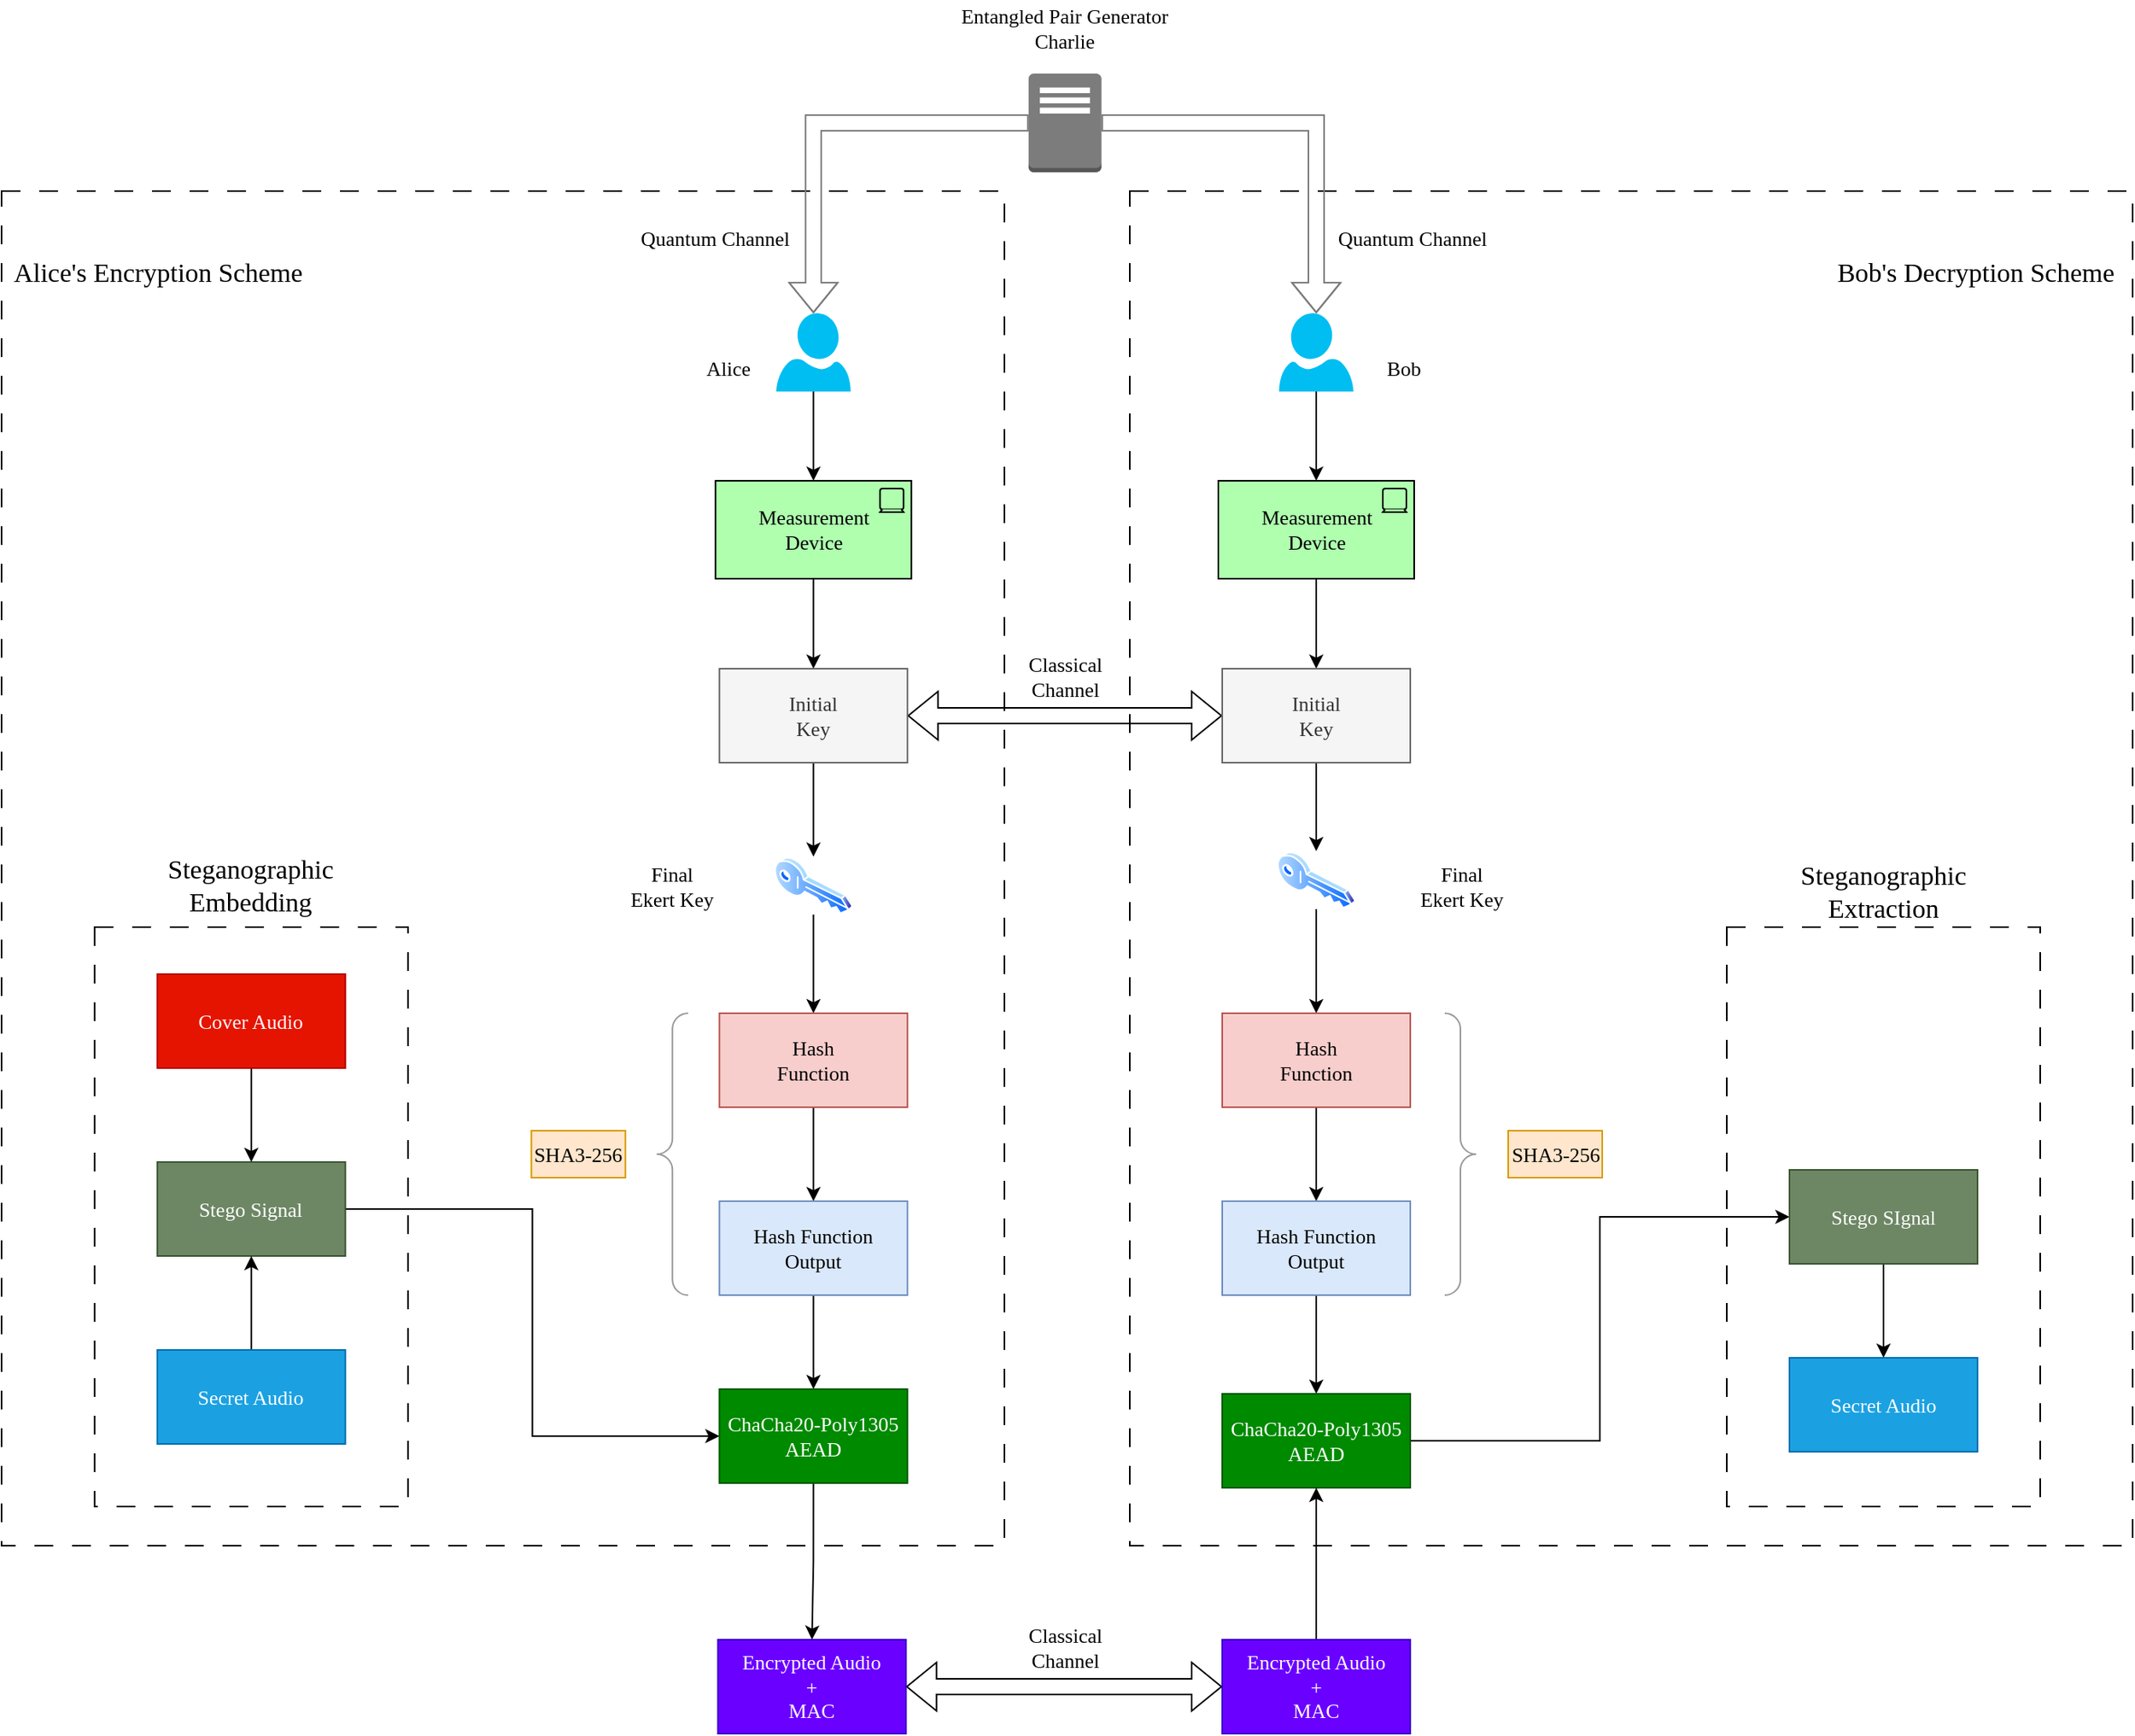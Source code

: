 <mxfile version="26.0.9">
  <diagram id="mYwRD6F5yT-oYAHjkwRA" name="Page-1">
    <mxGraphModel dx="1075" dy="620" grid="0" gridSize="10" guides="1" tooltips="1" connect="1" arrows="1" fold="1" page="1" pageScale="1" pageWidth="1920" pageHeight="1200" background="none" math="0" shadow="0">
      <root>
        <mxCell id="0" />
        <mxCell id="1" parent="0" />
        <mxCell id="hnJIqd8Gy56-IMKKV3Y0-78" value="" style="rounded=0;whiteSpace=wrap;html=1;fillColor=none;dashed=1;dashPattern=12 12;fontFamily=Computer Modern Serif;fontSource=https%3A%2F%2Fgithub.com%2FManza12%2FFonts%2Fblob%2Fmaster%2FSerif%2Fcmunrm.woff;fontSize=13;" parent="1" vertex="1">
          <mxGeometry x="1000" y="135" width="640" height="865" as="geometry" />
        </mxCell>
        <mxCell id="hnJIqd8Gy56-IMKKV3Y0-77" value="" style="rounded=0;whiteSpace=wrap;html=1;fillColor=none;dashed=1;dashPattern=12 12;fontFamily=Computer Modern Serif;fontSource=https%3A%2F%2Fgithub.com%2FManza12%2FFonts%2Fblob%2Fmaster%2FSerif%2Fcmunrm.woff;fontSize=13;" parent="1" vertex="1">
          <mxGeometry x="280" y="135" width="640" height="865" as="geometry" />
        </mxCell>
        <mxCell id="hnJIqd8Gy56-IMKKV3Y0-80" value="" style="rounded=0;whiteSpace=wrap;html=1;fillColor=none;dashed=1;dashPattern=12 12;fontFamily=Computer Modern Serif;fontSource=https%3A%2F%2Fgithub.com%2FManza12%2FFonts%2Fblob%2Fmaster%2FSerif%2Fcmunrm.woff;fontSize=13;" parent="1" vertex="1">
          <mxGeometry x="1381" y="605" width="200" height="370" as="geometry" />
        </mxCell>
        <mxCell id="hnJIqd8Gy56-IMKKV3Y0-79" value="" style="rounded=0;whiteSpace=wrap;html=1;dashed=1;dashPattern=12 12;fillColor=none;fontFamily=Computer Modern Serif;fontSource=https%3A%2F%2Fgithub.com%2FManza12%2FFonts%2Fblob%2Fmaster%2FSerif%2Fcmunrm.woff;fontSize=13;" parent="1" vertex="1">
          <mxGeometry x="339.38" y="605" width="200" height="370" as="geometry" />
        </mxCell>
        <mxCell id="hnJIqd8Gy56-IMKKV3Y0-4" value="" style="verticalLabelPosition=bottom;html=1;verticalAlign=top;align=center;strokeColor=none;fillColor=#00BEF2;shape=mxgraph.azure.user;fontFamily=Computer Modern Serif;fontSource=https%3A%2F%2Fgithub.com%2FManza12%2FFonts%2Fblob%2Fmaster%2FSerif%2Fcmunrm.woff;whiteSpace=wrap;fontSize=13;" parent="1" vertex="1">
          <mxGeometry x="774.38" y="213" width="47.5" height="50" as="geometry" />
        </mxCell>
        <mxCell id="hnJIqd8Gy56-IMKKV3Y0-8" value="" style="verticalLabelPosition=bottom;html=1;verticalAlign=top;align=center;strokeColor=none;fillColor=#00BEF2;shape=mxgraph.azure.user;flipV=0;flipH=1;fontFamily=Computer Modern Serif;fontSource=https%3A%2F%2Fgithub.com%2FManza12%2FFonts%2Fblob%2Fmaster%2FSerif%2Fcmunrm.woff;whiteSpace=wrap;fontSize=13;" parent="1" vertex="1">
          <mxGeometry x="1095.25" y="213" width="47.5" height="50" as="geometry" />
        </mxCell>
        <mxCell id="hnJIqd8Gy56-IMKKV3Y0-29" style="edgeStyle=orthogonalEdgeStyle;rounded=0;orthogonalLoop=1;jettySize=auto;html=1;exitX=0.5;exitY=1;exitDx=0;exitDy=0;exitPerimeter=0;entryX=0.5;entryY=0;entryDx=0;entryDy=0;fontFamily=Computer Modern Serif;fontSource=https%3A%2F%2Fgithub.com%2FManza12%2FFonts%2Fblob%2Fmaster%2FSerif%2Fcmunrm.woff;fontSize=13;" parent="1" source="hnJIqd8Gy56-IMKKV3Y0-13" target="hnJIqd8Gy56-IMKKV3Y0-22" edge="1">
          <mxGeometry relative="1" as="geometry" />
        </mxCell>
        <mxCell id="hnJIqd8Gy56-IMKKV3Y0-13" value="Measurement&lt;div&gt;Device&lt;/div&gt;" style="html=1;outlineConnect=0;whiteSpace=wrap;fillColor=#AFFFAF;shape=mxgraph.archimate3.application;appType=device;aspect=fixed;fontFamily=Computer Modern Serif;fontSource=https%3A%2F%2Fgithub.com%2FManza12%2FFonts%2Fblob%2Fmaster%2FSerif%2Fcmunrm.woff;fontSize=13;" parent="1" vertex="1">
          <mxGeometry x="735.63" y="320" width="125" height="62.5" as="geometry" />
        </mxCell>
        <mxCell id="hnJIqd8Gy56-IMKKV3Y0-30" style="edgeStyle=orthogonalEdgeStyle;rounded=0;orthogonalLoop=1;jettySize=auto;html=1;exitX=0.5;exitY=1;exitDx=0;exitDy=0;exitPerimeter=0;entryX=0.5;entryY=0;entryDx=0;entryDy=0;fontFamily=Computer Modern Serif;fontSource=https%3A%2F%2Fgithub.com%2FManza12%2FFonts%2Fblob%2Fmaster%2FSerif%2Fcmunrm.woff;fontSize=13;" parent="1" source="hnJIqd8Gy56-IMKKV3Y0-15" target="hnJIqd8Gy56-IMKKV3Y0-23" edge="1">
          <mxGeometry relative="1" as="geometry" />
        </mxCell>
        <mxCell id="hnJIqd8Gy56-IMKKV3Y0-15" value="Measurement&lt;div&gt;Device&lt;/div&gt;" style="html=1;outlineConnect=0;whiteSpace=wrap;fillColor=#AFFFAF;shape=mxgraph.archimate3.application;appType=device;aspect=fixed;fontFamily=Computer Modern Serif;fontSource=https%3A%2F%2Fgithub.com%2FManza12%2FFonts%2Fblob%2Fmaster%2FSerif%2Fcmunrm.woff;fontSize=13;" parent="1" vertex="1">
          <mxGeometry x="1056.5" y="320" width="125" height="62.5" as="geometry" />
        </mxCell>
        <mxCell id="hnJIqd8Gy56-IMKKV3Y0-16" style="edgeStyle=orthogonalEdgeStyle;rounded=0;orthogonalLoop=1;jettySize=auto;html=1;exitX=0.5;exitY=1;exitDx=0;exitDy=0;exitPerimeter=0;entryX=0.5;entryY=0;entryDx=0;entryDy=0;entryPerimeter=0;fontFamily=Computer Modern Serif;fontSource=https%3A%2F%2Fgithub.com%2FManza12%2FFonts%2Fblob%2Fmaster%2FSerif%2Fcmunrm.woff;fontSize=13;" parent="1" source="hnJIqd8Gy56-IMKKV3Y0-4" target="hnJIqd8Gy56-IMKKV3Y0-13" edge="1">
          <mxGeometry relative="1" as="geometry" />
        </mxCell>
        <mxCell id="hnJIqd8Gy56-IMKKV3Y0-17" style="edgeStyle=orthogonalEdgeStyle;rounded=0;orthogonalLoop=1;jettySize=auto;html=1;exitX=0.5;exitY=1;exitDx=0;exitDy=0;exitPerimeter=0;entryX=0.5;entryY=0;entryDx=0;entryDy=0;entryPerimeter=0;fontFamily=Computer Modern Serif;fontSource=https%3A%2F%2Fgithub.com%2FManza12%2FFonts%2Fblob%2Fmaster%2FSerif%2Fcmunrm.woff;fontSize=13;" parent="1" source="hnJIqd8Gy56-IMKKV3Y0-8" target="hnJIqd8Gy56-IMKKV3Y0-15" edge="1">
          <mxGeometry relative="1" as="geometry" />
        </mxCell>
        <mxCell id="hnJIqd8Gy56-IMKKV3Y0-18" value="Alice" style="text;html=1;align=center;verticalAlign=middle;whiteSpace=wrap;rounded=0;fontFamily=Computer Modern Serif;fontSource=https%3A%2F%2Fgithub.com%2FManza12%2FFonts%2Fblob%2Fmaster%2FSerif%2Fcmunrm.woff;fontSize=13;" parent="1" vertex="1">
          <mxGeometry x="714.38" y="233" width="60" height="30" as="geometry" />
        </mxCell>
        <mxCell id="hnJIqd8Gy56-IMKKV3Y0-20" value="Bob" style="text;html=1;align=center;verticalAlign=middle;whiteSpace=wrap;rounded=0;fontFamily=Computer Modern Serif;fontSource=https%3A%2F%2Fgithub.com%2FManza12%2FFonts%2Fblob%2Fmaster%2FSerif%2Fcmunrm.woff;fontSize=13;" parent="1" vertex="1">
          <mxGeometry x="1145.25" y="233" width="60" height="30" as="geometry" />
        </mxCell>
        <mxCell id="hnJIqd8Gy56-IMKKV3Y0-21" value="&lt;div&gt;Entangled Pair Generator&lt;/div&gt;Charlie" style="text;html=1;align=center;verticalAlign=middle;whiteSpace=wrap;rounded=0;fontFamily=Computer Modern Serif;fontSource=https%3A%2F%2Fgithub.com%2FManza12%2FFonts%2Fblob%2Fmaster%2FSerif%2Fcmunrm.woff;fontSize=13;" parent="1" vertex="1">
          <mxGeometry x="880.3" y="13" width="156.75" height="35" as="geometry" />
        </mxCell>
        <mxCell id="hnJIqd8Gy56-IMKKV3Y0-25" style="edgeStyle=orthogonalEdgeStyle;rounded=0;orthogonalLoop=1;jettySize=auto;html=1;exitX=1;exitY=0.5;exitDx=0;exitDy=0;entryX=0;entryY=0.5;entryDx=0;entryDy=0;shape=flexArrow;endArrow=block;startArrow=block;strokeColor=#000000;fontFamily=Computer Modern Serif;fontSource=https%3A%2F%2Fgithub.com%2FManza12%2FFonts%2Fblob%2Fmaster%2FSerif%2Fcmunrm.woff;fontSize=13;" parent="1" source="hnJIqd8Gy56-IMKKV3Y0-22" target="hnJIqd8Gy56-IMKKV3Y0-23" edge="1">
          <mxGeometry relative="1" as="geometry" />
        </mxCell>
        <mxCell id="hnJIqd8Gy56-IMKKV3Y0-31" style="edgeStyle=orthogonalEdgeStyle;rounded=0;orthogonalLoop=1;jettySize=auto;html=1;exitX=0.5;exitY=1;exitDx=0;exitDy=0;fontFamily=Computer Modern Serif;fontSource=https%3A%2F%2Fgithub.com%2FManza12%2FFonts%2Fblob%2Fmaster%2FSerif%2Fcmunrm.woff;fontSize=13;" parent="1" source="hnJIqd8Gy56-IMKKV3Y0-22" target="hnJIqd8Gy56-IMKKV3Y0-27" edge="1">
          <mxGeometry relative="1" as="geometry" />
        </mxCell>
        <mxCell id="hnJIqd8Gy56-IMKKV3Y0-22" value="Initial&lt;div&gt;Key&lt;/div&gt;" style="rounded=0;whiteSpace=wrap;html=1;fillColor=#f5f5f5;fontColor=#333333;strokeColor=#666666;fontFamily=Computer Modern Serif;fontSource=https%3A%2F%2Fgithub.com%2FManza12%2FFonts%2Fblob%2Fmaster%2FSerif%2Fcmunrm.woff;fontSize=13;" parent="1" vertex="1">
          <mxGeometry x="738.13" y="440" width="120" height="60" as="geometry" />
        </mxCell>
        <mxCell id="hnJIqd8Gy56-IMKKV3Y0-32" style="edgeStyle=orthogonalEdgeStyle;rounded=0;orthogonalLoop=1;jettySize=auto;html=1;exitX=0.5;exitY=1;exitDx=0;exitDy=0;entryX=0.5;entryY=0;entryDx=0;entryDy=0;fontFamily=Computer Modern Serif;fontSource=https%3A%2F%2Fgithub.com%2FManza12%2FFonts%2Fblob%2Fmaster%2FSerif%2Fcmunrm.woff;fontSize=13;" parent="1" source="hnJIqd8Gy56-IMKKV3Y0-23" target="hnJIqd8Gy56-IMKKV3Y0-28" edge="1">
          <mxGeometry relative="1" as="geometry" />
        </mxCell>
        <mxCell id="hnJIqd8Gy56-IMKKV3Y0-23" value="Initial&lt;div&gt;Key&lt;/div&gt;" style="rounded=0;whiteSpace=wrap;html=1;fillColor=#f5f5f5;fontColor=#333333;strokeColor=#666666;fontFamily=Computer Modern Serif;fontSource=https%3A%2F%2Fgithub.com%2FManza12%2FFonts%2Fblob%2Fmaster%2FSerif%2Fcmunrm.woff;fontSize=13;" parent="1" vertex="1">
          <mxGeometry x="1059" y="440" width="120" height="60" as="geometry" />
        </mxCell>
        <mxCell id="hnJIqd8Gy56-IMKKV3Y0-26" value="Classical Channel" style="text;html=1;align=center;verticalAlign=middle;whiteSpace=wrap;rounded=0;fontFamily=Computer Modern Serif;fontSource=https%3A%2F%2Fgithub.com%2FManza12%2FFonts%2Fblob%2Fmaster%2FSerif%2Fcmunrm.woff;fontSize=13;" parent="1" vertex="1">
          <mxGeometry x="928.67" y="430" width="60" height="30" as="geometry" />
        </mxCell>
        <mxCell id="hnJIqd8Gy56-IMKKV3Y0-38" style="edgeStyle=orthogonalEdgeStyle;rounded=0;orthogonalLoop=1;jettySize=auto;html=1;exitX=0.5;exitY=1;exitDx=0;exitDy=0;entryX=0.5;entryY=0;entryDx=0;entryDy=0;fontFamily=Computer Modern Serif;fontSource=https%3A%2F%2Fgithub.com%2FManza12%2FFonts%2Fblob%2Fmaster%2FSerif%2Fcmunrm.woff;fontSize=13;" parent="1" source="hnJIqd8Gy56-IMKKV3Y0-27" target="hnJIqd8Gy56-IMKKV3Y0-35" edge="1">
          <mxGeometry relative="1" as="geometry" />
        </mxCell>
        <mxCell id="hnJIqd8Gy56-IMKKV3Y0-27" value="" style="image;aspect=fixed;perimeter=ellipsePerimeter;html=1;align=center;shadow=0;dashed=0;spacingTop=3;image=img/lib/active_directory/key.svg;fontFamily=Computer Modern Serif;fontSource=https%3A%2F%2Fgithub.com%2FManza12%2FFonts%2Fblob%2Fmaster%2FSerif%2Fcmunrm.woff;whiteSpace=wrap;fontSize=13;" parent="1" vertex="1">
          <mxGeometry x="773.13" y="560" width="50" height="37" as="geometry" />
        </mxCell>
        <mxCell id="hnJIqd8Gy56-IMKKV3Y0-39" style="edgeStyle=orthogonalEdgeStyle;rounded=0;orthogonalLoop=1;jettySize=auto;html=1;exitX=0.5;exitY=1;exitDx=0;exitDy=0;entryX=0.5;entryY=0;entryDx=0;entryDy=0;fontFamily=Computer Modern Serif;fontSource=https%3A%2F%2Fgithub.com%2FManza12%2FFonts%2Fblob%2Fmaster%2FSerif%2Fcmunrm.woff;fontSize=13;" parent="1" source="hnJIqd8Gy56-IMKKV3Y0-28" target="hnJIqd8Gy56-IMKKV3Y0-36" edge="1">
          <mxGeometry relative="1" as="geometry" />
        </mxCell>
        <mxCell id="hnJIqd8Gy56-IMKKV3Y0-28" value="" style="image;aspect=fixed;perimeter=ellipsePerimeter;html=1;align=center;shadow=0;dashed=0;spacingTop=3;image=img/lib/active_directory/key.svg;fontFamily=Computer Modern Serif;fontSource=https%3A%2F%2Fgithub.com%2FManza12%2FFonts%2Fblob%2Fmaster%2FSerif%2Fcmunrm.woff;whiteSpace=wrap;fontSize=13;" parent="1" vertex="1">
          <mxGeometry x="1094" y="556.5" width="50" height="37" as="geometry" />
        </mxCell>
        <mxCell id="hnJIqd8Gy56-IMKKV3Y0-33" value="Final Ekert Key" style="text;html=1;align=center;verticalAlign=middle;whiteSpace=wrap;rounded=0;fontFamily=Computer Modern Serif;fontSource=https%3A%2F%2Fgithub.com%2FManza12%2FFonts%2Fblob%2Fmaster%2FSerif%2Fcmunrm.woff;fontSize=13;" parent="1" vertex="1">
          <mxGeometry x="678.13" y="563.5" width="60" height="30" as="geometry" />
        </mxCell>
        <mxCell id="hnJIqd8Gy56-IMKKV3Y0-34" value="Final Ekert Key" style="text;html=1;align=center;verticalAlign=middle;whiteSpace=wrap;rounded=0;fontFamily=Computer Modern Serif;fontSource=https%3A%2F%2Fgithub.com%2FManza12%2FFonts%2Fblob%2Fmaster%2FSerif%2Fcmunrm.woff;fontSize=13;" parent="1" vertex="1">
          <mxGeometry x="1181.5" y="563.5" width="60" height="30" as="geometry" />
        </mxCell>
        <mxCell id="hnJIqd8Gy56-IMKKV3Y0-50" style="edgeStyle=orthogonalEdgeStyle;rounded=0;orthogonalLoop=1;jettySize=auto;html=1;exitX=0.5;exitY=1;exitDx=0;exitDy=0;entryX=0.5;entryY=0;entryDx=0;entryDy=0;fontFamily=Computer Modern Serif;fontSource=https%3A%2F%2Fgithub.com%2FManza12%2FFonts%2Fblob%2Fmaster%2FSerif%2Fcmunrm.woff;fontSize=13;" parent="1" source="hnJIqd8Gy56-IMKKV3Y0-35" target="hnJIqd8Gy56-IMKKV3Y0-43" edge="1">
          <mxGeometry relative="1" as="geometry" />
        </mxCell>
        <mxCell id="hnJIqd8Gy56-IMKKV3Y0-35" value="Hash&lt;div&gt;Function&lt;/div&gt;" style="rounded=0;whiteSpace=wrap;html=1;fillColor=#f8cecc;strokeColor=#b85450;fontFamily=Computer Modern Serif;fontSource=https%3A%2F%2Fgithub.com%2FManza12%2FFonts%2Fblob%2Fmaster%2FSerif%2Fcmunrm.woff;fontSize=13;" parent="1" vertex="1">
          <mxGeometry x="738.13" y="660" width="120" height="60" as="geometry" />
        </mxCell>
        <mxCell id="hnJIqd8Gy56-IMKKV3Y0-51" style="edgeStyle=orthogonalEdgeStyle;rounded=0;orthogonalLoop=1;jettySize=auto;html=1;exitX=0.5;exitY=1;exitDx=0;exitDy=0;entryX=0.5;entryY=0;entryDx=0;entryDy=0;fontFamily=Computer Modern Serif;fontSource=https%3A%2F%2Fgithub.com%2FManza12%2FFonts%2Fblob%2Fmaster%2FSerif%2Fcmunrm.woff;fontSize=13;" parent="1" source="hnJIqd8Gy56-IMKKV3Y0-36" target="hnJIqd8Gy56-IMKKV3Y0-44" edge="1">
          <mxGeometry relative="1" as="geometry" />
        </mxCell>
        <mxCell id="hnJIqd8Gy56-IMKKV3Y0-36" value="Hash&lt;div&gt;Function&lt;/div&gt;" style="rounded=0;whiteSpace=wrap;html=1;fillColor=#f8cecc;strokeColor=#b85450;fontFamily=Computer Modern Serif;fontSource=https%3A%2F%2Fgithub.com%2FManza12%2FFonts%2Fblob%2Fmaster%2FSerif%2Fcmunrm.woff;fontSize=13;" parent="1" vertex="1">
          <mxGeometry x="1059" y="660" width="120" height="60" as="geometry" />
        </mxCell>
        <mxCell id="hnJIqd8Gy56-IMKKV3Y0-41" value="Quantum Channel" style="text;html=1;align=center;verticalAlign=middle;whiteSpace=wrap;rounded=0;fontFamily=Computer Modern Serif;fontSource=https%3A%2F%2Fgithub.com%2FManza12%2FFonts%2Fblob%2Fmaster%2FSerif%2Fcmunrm.woff;fontSize=13;" parent="1" vertex="1">
          <mxGeometry x="1123" y="150" width="114.5" height="30" as="geometry" />
        </mxCell>
        <mxCell id="hnJIqd8Gy56-IMKKV3Y0-42" value="Quantum Channel" style="text;html=1;align=center;verticalAlign=middle;whiteSpace=wrap;rounded=0;fontFamily=Computer Modern Serif;fontSource=https%3A%2F%2Fgithub.com%2FManza12%2FFonts%2Fblob%2Fmaster%2FSerif%2Fcmunrm.woff;fontSize=13;" parent="1" vertex="1">
          <mxGeometry x="678.13" y="150" width="114.5" height="30" as="geometry" />
        </mxCell>
        <mxCell id="hnJIqd8Gy56-IMKKV3Y0-61" style="edgeStyle=orthogonalEdgeStyle;rounded=0;orthogonalLoop=1;jettySize=auto;html=1;exitX=0.5;exitY=1;exitDx=0;exitDy=0;entryX=0.5;entryY=0;entryDx=0;entryDy=0;fontFamily=Computer Modern Serif;fontSource=https%3A%2F%2Fgithub.com%2FManza12%2FFonts%2Fblob%2Fmaster%2FSerif%2Fcmunrm.woff;fontSize=13;" parent="1" source="hnJIqd8Gy56-IMKKV3Y0-43" target="hnJIqd8Gy56-IMKKV3Y0-52" edge="1">
          <mxGeometry relative="1" as="geometry" />
        </mxCell>
        <mxCell id="hnJIqd8Gy56-IMKKV3Y0-43" value="Hash Function&lt;div&gt;Output&lt;/div&gt;" style="rounded=0;whiteSpace=wrap;html=1;fillColor=#dae8fc;strokeColor=#6c8ebf;fontFamily=Computer Modern Serif;fontSource=https%3A%2F%2Fgithub.com%2FManza12%2FFonts%2Fblob%2Fmaster%2FSerif%2Fcmunrm.woff;fontSize=13;" parent="1" vertex="1">
          <mxGeometry x="738.13" y="780" width="120" height="60" as="geometry" />
        </mxCell>
        <mxCell id="hnJIqd8Gy56-IMKKV3Y0-62" style="edgeStyle=orthogonalEdgeStyle;rounded=0;orthogonalLoop=1;jettySize=auto;html=1;exitX=0.5;exitY=1;exitDx=0;exitDy=0;entryX=0.5;entryY=0;entryDx=0;entryDy=0;fontFamily=Computer Modern Serif;fontSource=https%3A%2F%2Fgithub.com%2FManza12%2FFonts%2Fblob%2Fmaster%2FSerif%2Fcmunrm.woff;fontSize=13;" parent="1" source="hnJIqd8Gy56-IMKKV3Y0-44" target="hnJIqd8Gy56-IMKKV3Y0-55" edge="1">
          <mxGeometry relative="1" as="geometry" />
        </mxCell>
        <mxCell id="hnJIqd8Gy56-IMKKV3Y0-44" value="Hash Function&lt;div&gt;Output&lt;/div&gt;" style="rounded=0;whiteSpace=wrap;html=1;fillColor=#dae8fc;strokeColor=#6c8ebf;fontFamily=Computer Modern Serif;fontSource=https%3A%2F%2Fgithub.com%2FManza12%2FFonts%2Fblob%2Fmaster%2FSerif%2Fcmunrm.woff;fontSize=13;" parent="1" vertex="1">
          <mxGeometry x="1059" y="780" width="120" height="60" as="geometry" />
        </mxCell>
        <mxCell id="hnJIqd8Gy56-IMKKV3Y0-45" value="" style="labelPosition=right;align=left;strokeWidth=1;shape=mxgraph.mockup.markup.curlyBrace;html=1;shadow=0;dashed=0;strokeColor=#999999;direction=north;fontFamily=Computer Modern Serif;fontSource=https%3A%2F%2Fgithub.com%2FManza12%2FFonts%2Fblob%2Fmaster%2FSerif%2Fcmunrm.woff;whiteSpace=wrap;fontSize=13;" parent="1" vertex="1">
          <mxGeometry x="698.13" y="660" width="20" height="180" as="geometry" />
        </mxCell>
        <mxCell id="hnJIqd8Gy56-IMKKV3Y0-46" value="" style="labelPosition=right;align=left;strokeWidth=1;shape=mxgraph.mockup.markup.curlyBrace;html=1;shadow=0;dashed=0;strokeColor=#999999;direction=north;flipH=1;fontFamily=Computer Modern Serif;fontSource=https%3A%2F%2Fgithub.com%2FManza12%2FFonts%2Fblob%2Fmaster%2FSerif%2Fcmunrm.woff;whiteSpace=wrap;fontSize=13;" parent="1" vertex="1">
          <mxGeometry x="1201" y="660" width="20" height="180" as="geometry" />
        </mxCell>
        <mxCell id="hnJIqd8Gy56-IMKKV3Y0-47" value="SHA3-256" style="text;html=1;align=center;verticalAlign=middle;whiteSpace=wrap;rounded=0;fillColor=#ffe6cc;strokeColor=#d79b00;fontFamily=Computer Modern Serif;fontSource=https%3A%2F%2Fgithub.com%2FManza12%2FFonts%2Fblob%2Fmaster%2FSerif%2Fcmunrm.woff;fontSize=13;" parent="1" vertex="1">
          <mxGeometry x="1241.5" y="735" width="60" height="30" as="geometry" />
        </mxCell>
        <mxCell id="hnJIqd8Gy56-IMKKV3Y0-48" value="SHA3-256" style="text;html=1;align=center;verticalAlign=middle;whiteSpace=wrap;rounded=0;fillColor=#ffe6cc;strokeColor=#d79b00;fontFamily=Computer Modern Serif;fontSource=https%3A%2F%2Fgithub.com%2FManza12%2FFonts%2Fblob%2Fmaster%2FSerif%2Fcmunrm.woff;fontSize=13;" parent="1" vertex="1">
          <mxGeometry x="618.13" y="735" width="60" height="30" as="geometry" />
        </mxCell>
        <mxCell id="hnJIqd8Gy56-IMKKV3Y0-67" style="edgeStyle=orthogonalEdgeStyle;rounded=0;orthogonalLoop=1;jettySize=auto;html=1;exitX=0.5;exitY=1;exitDx=0;exitDy=0;entryX=0.5;entryY=0;entryDx=0;entryDy=0;fontFamily=Computer Modern Serif;fontSource=https%3A%2F%2Fgithub.com%2FManza12%2FFonts%2Fblob%2Fmaster%2FSerif%2Fcmunrm.woff;fontSize=13;" parent="1" source="hnJIqd8Gy56-IMKKV3Y0-52" target="hnJIqd8Gy56-IMKKV3Y0-63" edge="1">
          <mxGeometry relative="1" as="geometry" />
        </mxCell>
        <mxCell id="hnJIqd8Gy56-IMKKV3Y0-52" value="&lt;div&gt;ChaCha20-Poly1305&lt;/div&gt;AEAD" style="rounded=0;html=1;fillColor=#008a00;fontColor=#ffffff;strokeColor=#005700;fontFamily=Computer Modern Serif;fontSource=https%3A%2F%2Fgithub.com%2FManza12%2FFonts%2Fblob%2Fmaster%2FSerif%2Fcmunrm.woff;fontSize=13;whiteSpace=wrap;" parent="1" vertex="1">
          <mxGeometry x="738.13" y="900" width="120" height="60" as="geometry" />
        </mxCell>
        <mxCell id="hnJIqd8Gy56-IMKKV3Y0-60" style="edgeStyle=orthogonalEdgeStyle;rounded=0;orthogonalLoop=1;jettySize=auto;html=1;exitX=1;exitY=0.5;exitDx=0;exitDy=0;entryX=0;entryY=0.5;entryDx=0;entryDy=0;fontFamily=Computer Modern Serif;fontSource=https%3A%2F%2Fgithub.com%2FManza12%2FFonts%2Fblob%2Fmaster%2FSerif%2Fcmunrm.woff;fontSize=13;" parent="1" source="hnJIqd8Gy56-IMKKV3Y0-55" target="hnJIqd8Gy56-IMKKV3Y0-58" edge="1">
          <mxGeometry relative="1" as="geometry" />
        </mxCell>
        <mxCell id="hnJIqd8Gy56-IMKKV3Y0-55" value="&lt;div&gt;&lt;font style=&quot;font-size: 13px;&quot;&gt;ChaCha20-Poly1305&lt;/font&gt;&lt;/div&gt;&lt;font style=&quot;font-size: 13px;&quot;&gt;AEAD&lt;/font&gt;" style="rounded=0;whiteSpace=wrap;html=1;fillColor=#008a00;fontColor=#ffffff;strokeColor=#005700;fontFamily=Computer Modern Serif;fontSource=https%3A%2F%2Fgithub.com%2FManza12%2FFonts%2Fblob%2Fmaster%2FSerif%2Fcmunrm.woff;fontSize=9;" parent="1" vertex="1">
          <mxGeometry x="1059" y="903" width="120" height="60" as="geometry" />
        </mxCell>
        <mxCell id="hnJIqd8Gy56-IMKKV3Y0-59" style="edgeStyle=orthogonalEdgeStyle;rounded=0;orthogonalLoop=1;jettySize=auto;html=1;exitX=1;exitY=0.5;exitDx=0;exitDy=0;entryX=0;entryY=0.5;entryDx=0;entryDy=0;fontFamily=Computer Modern Serif;fontSource=https%3A%2F%2Fgithub.com%2FManza12%2FFonts%2Fblob%2Fmaster%2FSerif%2Fcmunrm.woff;fontSize=13;" parent="1" source="hnJIqd8Gy56-IMKKV3Y0-57" target="hnJIqd8Gy56-IMKKV3Y0-52" edge="1">
          <mxGeometry relative="1" as="geometry" />
        </mxCell>
        <mxCell id="hnJIqd8Gy56-IMKKV3Y0-57" value="Stego Signal" style="rounded=0;whiteSpace=wrap;html=1;fillColor=#6d8764;fontColor=#ffffff;strokeColor=#3A5431;fontFamily=Computer Modern Serif;fontSource=https%3A%2F%2Fgithub.com%2FManza12%2FFonts%2Fblob%2Fmaster%2FSerif%2Fcmunrm.woff;fontSize=13;" parent="1" vertex="1">
          <mxGeometry x="379.38" y="755" width="120" height="60" as="geometry" />
        </mxCell>
        <mxCell id="hnJIqd8Gy56-IMKKV3Y0-76" style="edgeStyle=orthogonalEdgeStyle;rounded=0;orthogonalLoop=1;jettySize=auto;html=1;exitX=0.5;exitY=1;exitDx=0;exitDy=0;entryX=0.5;entryY=0;entryDx=0;entryDy=0;fontFamily=Computer Modern Serif;fontSource=https%3A%2F%2Fgithub.com%2FManza12%2FFonts%2Fblob%2Fmaster%2FSerif%2Fcmunrm.woff;fontSize=13;" parent="1" source="hnJIqd8Gy56-IMKKV3Y0-58" target="hnJIqd8Gy56-IMKKV3Y0-74" edge="1">
          <mxGeometry relative="1" as="geometry" />
        </mxCell>
        <mxCell id="hnJIqd8Gy56-IMKKV3Y0-58" value="Stego SIgnal" style="rounded=0;whiteSpace=wrap;html=1;fillColor=#6d8764;fontColor=#ffffff;strokeColor=#3A5431;fontFamily=Computer Modern Serif;fontSource=https%3A%2F%2Fgithub.com%2FManza12%2FFonts%2Fblob%2Fmaster%2FSerif%2Fcmunrm.woff;fontSize=13;" parent="1" vertex="1">
          <mxGeometry x="1421" y="760" width="120" height="60" as="geometry" />
        </mxCell>
        <mxCell id="hnJIqd8Gy56-IMKKV3Y0-68" style="edgeStyle=orthogonalEdgeStyle;rounded=0;orthogonalLoop=1;jettySize=auto;html=1;exitX=1;exitY=0.5;exitDx=0;exitDy=0;entryX=0;entryY=0.5;entryDx=0;entryDy=0;shape=flexArrow;startArrow=block;fontFamily=Computer Modern Serif;fontSource=https%3A%2F%2Fgithub.com%2FManza12%2FFonts%2Fblob%2Fmaster%2FSerif%2Fcmunrm.woff;fontSize=13;" parent="1" source="hnJIqd8Gy56-IMKKV3Y0-63" target="hnJIqd8Gy56-IMKKV3Y0-64" edge="1">
          <mxGeometry relative="1" as="geometry" />
        </mxCell>
        <mxCell id="hnJIqd8Gy56-IMKKV3Y0-63" value="&lt;div&gt;Encrypted Audio&lt;/div&gt;&lt;div&gt;+&lt;/div&gt;&lt;div&gt;MAC&lt;/div&gt;" style="rounded=0;whiteSpace=wrap;html=1;fillColor=#6a00ff;fontColor=#ffffff;strokeColor=#3700CC;fontFamily=Computer Modern Serif;fontSource=https%3A%2F%2Fgithub.com%2FManza12%2FFonts%2Fblob%2Fmaster%2FSerif%2Fcmunrm.woff;fontSize=13;" parent="1" vertex="1">
          <mxGeometry x="737.18" y="1060" width="120" height="60" as="geometry" />
        </mxCell>
        <mxCell id="hnJIqd8Gy56-IMKKV3Y0-66" style="edgeStyle=orthogonalEdgeStyle;rounded=0;orthogonalLoop=1;jettySize=auto;html=1;exitX=0.5;exitY=0;exitDx=0;exitDy=0;entryX=0.5;entryY=1;entryDx=0;entryDy=0;fontFamily=Computer Modern Serif;fontSource=https%3A%2F%2Fgithub.com%2FManza12%2FFonts%2Fblob%2Fmaster%2FSerif%2Fcmunrm.woff;fontSize=13;" parent="1" source="hnJIqd8Gy56-IMKKV3Y0-64" target="hnJIqd8Gy56-IMKKV3Y0-55" edge="1">
          <mxGeometry relative="1" as="geometry" />
        </mxCell>
        <mxCell id="hnJIqd8Gy56-IMKKV3Y0-64" value="&lt;div&gt;Encrypted Audio&lt;/div&gt;&lt;div&gt;+&lt;/div&gt;&lt;div&gt;MAC&lt;/div&gt;" style="rounded=0;whiteSpace=wrap;html=1;fillColor=#6a00ff;fontColor=#ffffff;strokeColor=#3700CC;fontFamily=Computer Modern Serif;fontSource=https%3A%2F%2Fgithub.com%2FManza12%2FFonts%2Fblob%2Fmaster%2FSerif%2Fcmunrm.woff;fontSize=13;" parent="1" vertex="1">
          <mxGeometry x="1059" y="1060" width="120" height="60" as="geometry" />
        </mxCell>
        <mxCell id="hnJIqd8Gy56-IMKKV3Y0-69" value="Classical Channel" style="text;html=1;align=center;verticalAlign=middle;whiteSpace=wrap;rounded=0;fontFamily=Computer Modern Serif;fontSource=https%3A%2F%2Fgithub.com%2FManza12%2FFonts%2Fblob%2Fmaster%2FSerif%2Fcmunrm.woff;fontSize=13;" parent="1" vertex="1">
          <mxGeometry x="928.67" y="1050" width="60" height="30" as="geometry" />
        </mxCell>
        <mxCell id="hnJIqd8Gy56-IMKKV3Y0-73" style="edgeStyle=orthogonalEdgeStyle;rounded=0;orthogonalLoop=1;jettySize=auto;html=1;exitX=0.5;exitY=1;exitDx=0;exitDy=0;entryX=0.5;entryY=0;entryDx=0;entryDy=0;fontFamily=Computer Modern Serif;fontSource=https%3A%2F%2Fgithub.com%2FManza12%2FFonts%2Fblob%2Fmaster%2FSerif%2Fcmunrm.woff;fontSize=13;" parent="1" source="hnJIqd8Gy56-IMKKV3Y0-70" target="hnJIqd8Gy56-IMKKV3Y0-57" edge="1">
          <mxGeometry relative="1" as="geometry" />
        </mxCell>
        <mxCell id="hnJIqd8Gy56-IMKKV3Y0-70" value="Cover Audio" style="rounded=0;whiteSpace=wrap;html=1;fillColor=#e51400;fontColor=#ffffff;strokeColor=#B20000;fontFamily=Computer Modern Serif;fontSource=https%3A%2F%2Fgithub.com%2FManza12%2FFonts%2Fblob%2Fmaster%2FSerif%2Fcmunrm.woff;fontSize=13;" parent="1" vertex="1">
          <mxGeometry x="379.38" y="635" width="120" height="60" as="geometry" />
        </mxCell>
        <mxCell id="hnJIqd8Gy56-IMKKV3Y0-72" style="edgeStyle=orthogonalEdgeStyle;rounded=0;orthogonalLoop=1;jettySize=auto;html=1;exitX=0.5;exitY=0;exitDx=0;exitDy=0;entryX=0.5;entryY=1;entryDx=0;entryDy=0;fontFamily=Computer Modern Serif;fontSource=https%3A%2F%2Fgithub.com%2FManza12%2FFonts%2Fblob%2Fmaster%2FSerif%2Fcmunrm.woff;fontSize=13;" parent="1" source="hnJIqd8Gy56-IMKKV3Y0-71" target="hnJIqd8Gy56-IMKKV3Y0-57" edge="1">
          <mxGeometry relative="1" as="geometry" />
        </mxCell>
        <mxCell id="hnJIqd8Gy56-IMKKV3Y0-71" value="Secret Audio" style="rounded=0;whiteSpace=wrap;html=1;fillColor=#1ba1e2;fontColor=#ffffff;strokeColor=#006EAF;fontFamily=Computer Modern Serif;fontSource=https%3A%2F%2Fgithub.com%2FManza12%2FFonts%2Fblob%2Fmaster%2FSerif%2Fcmunrm.woff;fontSize=13;" parent="1" vertex="1">
          <mxGeometry x="379.38" y="875" width="120" height="60" as="geometry" />
        </mxCell>
        <mxCell id="hnJIqd8Gy56-IMKKV3Y0-74" value="Secret Audio" style="rounded=0;whiteSpace=wrap;html=1;fillColor=#1ba1e2;fontColor=#ffffff;strokeColor=#006EAF;fontFamily=Computer Modern Serif;fontSource=https%3A%2F%2Fgithub.com%2FManza12%2FFonts%2Fblob%2Fmaster%2FSerif%2Fcmunrm.woff;fontSize=13;" parent="1" vertex="1">
          <mxGeometry x="1421" y="880" width="120" height="60" as="geometry" />
        </mxCell>
        <mxCell id="hnJIqd8Gy56-IMKKV3Y0-81" value="Alice&#39;s Encryption Scheme" style="text;html=1;align=center;verticalAlign=middle;whiteSpace=wrap;rounded=0;fontFamily=Computer Modern Serif;fontSource=https%3A%2F%2Fgithub.com%2FManza12%2FFonts%2Fblob%2Fmaster%2FSerif%2Fcmunrm.woff;fontSize=17;aspect=fixed;" parent="1" vertex="1">
          <mxGeometry x="280" y="135" width="200" height="105" as="geometry" />
        </mxCell>
        <mxCell id="hnJIqd8Gy56-IMKKV3Y0-82" value="Bob&#39;s Decryption Scheme" style="text;html=1;align=center;verticalAlign=middle;whiteSpace=wrap;rounded=0;fontFamily=Computer Modern Serif;fontSource=https%3A%2F%2Fgithub.com%2FManza12%2FFonts%2Fblob%2Fmaster%2FSerif%2Fcmunrm.woff;fontSize=17;" parent="1" vertex="1">
          <mxGeometry x="1440" y="135" width="200" height="105" as="geometry" />
        </mxCell>
        <mxCell id="hnJIqd8Gy56-IMKKV3Y0-83" value="&lt;div&gt;Steganographic&lt;/div&gt;Embedding" style="text;html=1;align=center;verticalAlign=middle;whiteSpace=wrap;rounded=0;fontFamily=Computer Modern Serif;fontSource=https%3A%2F%2Fgithub.com%2FManza12%2FFonts%2Fblob%2Fmaster%2FSerif%2Fcmunrm.woff;fontSize=17;aspect=fixed;" parent="1" vertex="1">
          <mxGeometry x="354.14" y="556.5" width="170.47" height="45" as="geometry" />
        </mxCell>
        <mxCell id="hnJIqd8Gy56-IMKKV3Y0-1" value="" style="outlineConnect=0;dashed=0;verticalLabelPosition=bottom;verticalAlign=top;align=center;html=1;shape=mxgraph.aws3.traditional_server;fillColor=#7D7C7C;gradientColor=none;strokeColor=default;fontFamily=Computer Modern Serif;fontSource=https%3A%2F%2Fgithub.com%2FManza12%2FFonts%2Fblob%2Fmaster%2FSerif%2Fcmunrm.woff;whiteSpace=wrap;fontSize=13;strokeWidth=1;" parent="1" vertex="1">
          <mxGeometry x="935.42" y="60" width="46.5" height="63" as="geometry" />
        </mxCell>
        <mxCell id="oi1CXZGhf1AeuUle20z2-1" style="rounded=0;orthogonalLoop=1;jettySize=auto;html=1;exitX=0;exitY=0.5;exitDx=0;exitDy=0;exitPerimeter=0;entryX=0.5;entryY=0;entryDx=0;entryDy=0;entryPerimeter=0;shape=flexArrow;strokeColor=#7D7C7C;startArrow=none;startFill=0;edgeStyle=orthogonalEdgeStyle;elbow=vertical;endSize=6;sourcePerimeterSpacing=0;targetPerimeterSpacing=0;flowAnimation=0;shadow=0;" edge="1" parent="1" source="hnJIqd8Gy56-IMKKV3Y0-1" target="hnJIqd8Gy56-IMKKV3Y0-4">
          <mxGeometry relative="1" as="geometry" />
        </mxCell>
        <mxCell id="oi1CXZGhf1AeuUle20z2-2" style="edgeStyle=orthogonalEdgeStyle;rounded=0;orthogonalLoop=1;jettySize=auto;html=1;entryX=0.5;entryY=0;entryDx=0;entryDy=0;entryPerimeter=0;shape=flexArrow;strokeColor=#7D7C7C;" edge="1" parent="1" source="hnJIqd8Gy56-IMKKV3Y0-1" target="hnJIqd8Gy56-IMKKV3Y0-8">
          <mxGeometry relative="1" as="geometry" />
        </mxCell>
        <mxCell id="oi1CXZGhf1AeuUle20z2-3" value="&lt;div&gt;Steganographic&lt;/div&gt;Extraction" style="text;html=1;align=center;verticalAlign=middle;whiteSpace=wrap;rounded=0;fontFamily=Computer Modern Serif;fontSource=https%3A%2F%2Fgithub.com%2FManza12%2FFonts%2Fblob%2Fmaster%2FSerif%2Fcmunrm.woff;fontSize=17;aspect=fixed;" vertex="1" parent="1">
          <mxGeometry x="1395.76" y="560" width="170.47" height="45" as="geometry" />
        </mxCell>
      </root>
    </mxGraphModel>
  </diagram>
</mxfile>
